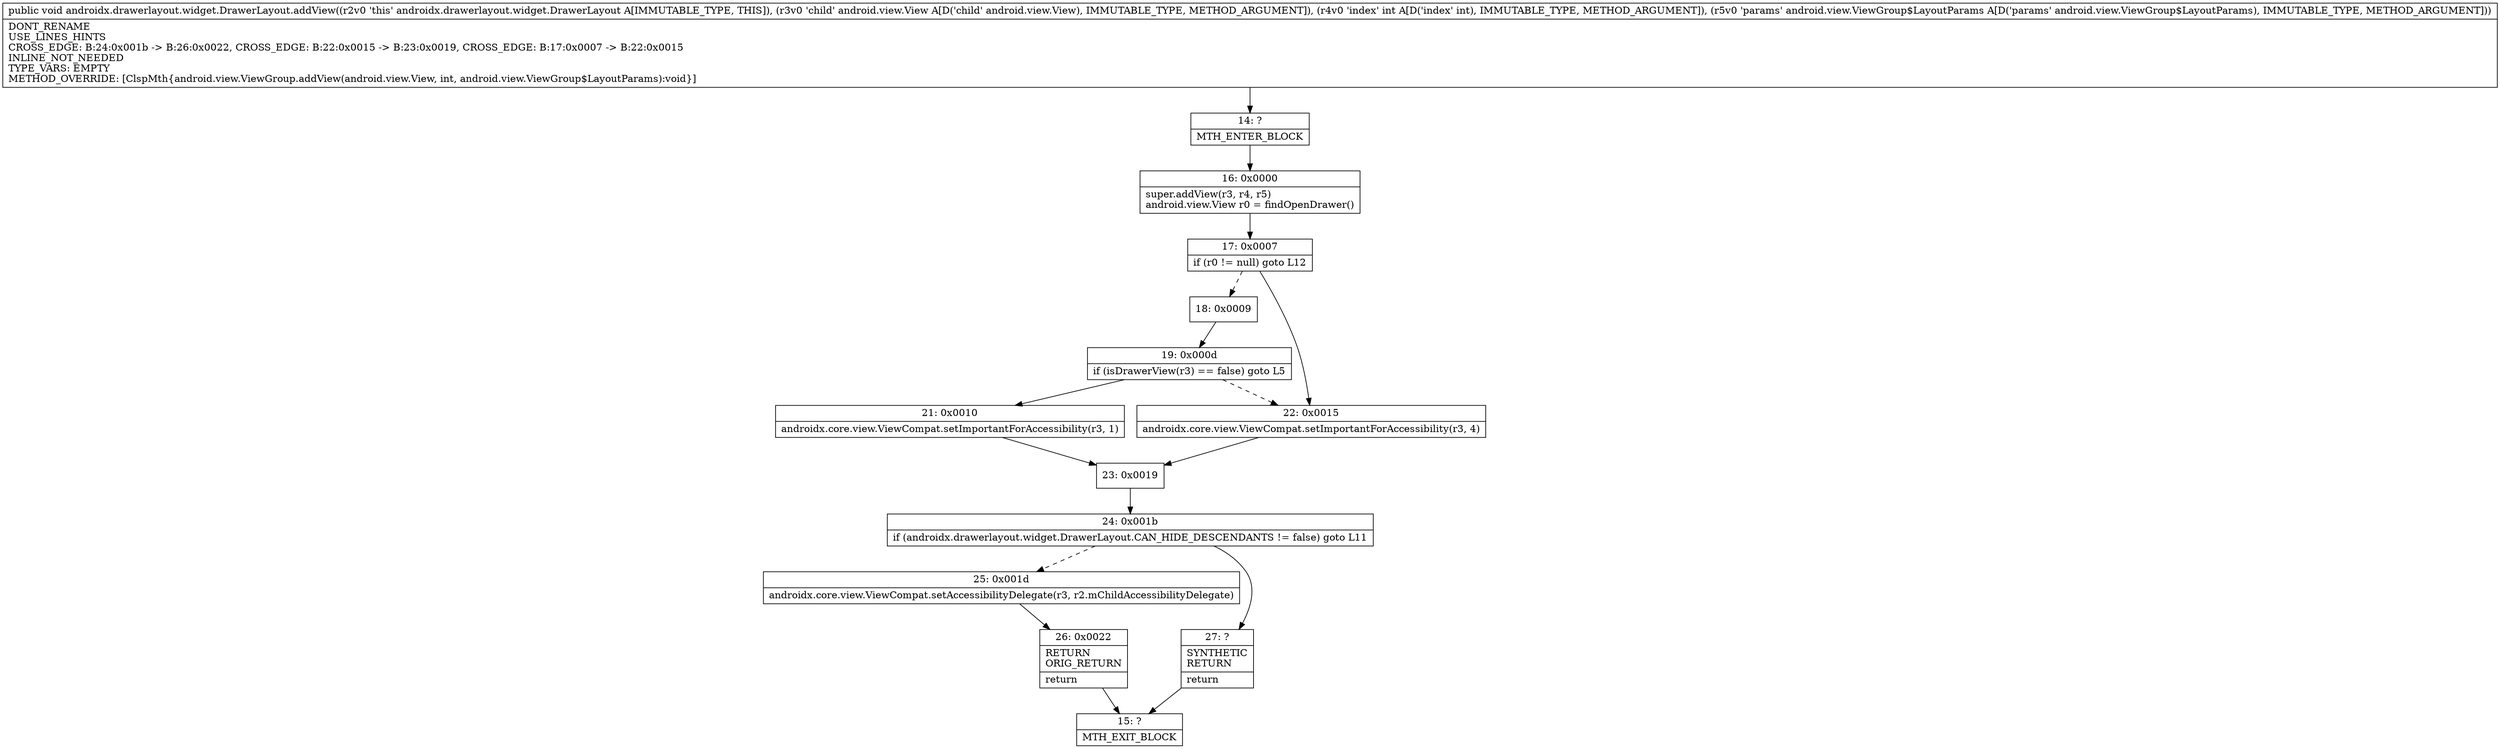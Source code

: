 digraph "CFG forandroidx.drawerlayout.widget.DrawerLayout.addView(Landroid\/view\/View;ILandroid\/view\/ViewGroup$LayoutParams;)V" {
Node_14 [shape=record,label="{14\:\ ?|MTH_ENTER_BLOCK\l}"];
Node_16 [shape=record,label="{16\:\ 0x0000|super.addView(r3, r4, r5)\landroid.view.View r0 = findOpenDrawer()\l}"];
Node_17 [shape=record,label="{17\:\ 0x0007|if (r0 != null) goto L12\l}"];
Node_18 [shape=record,label="{18\:\ 0x0009}"];
Node_19 [shape=record,label="{19\:\ 0x000d|if (isDrawerView(r3) == false) goto L5\l}"];
Node_21 [shape=record,label="{21\:\ 0x0010|androidx.core.view.ViewCompat.setImportantForAccessibility(r3, 1)\l}"];
Node_23 [shape=record,label="{23\:\ 0x0019}"];
Node_24 [shape=record,label="{24\:\ 0x001b|if (androidx.drawerlayout.widget.DrawerLayout.CAN_HIDE_DESCENDANTS != false) goto L11\l}"];
Node_25 [shape=record,label="{25\:\ 0x001d|androidx.core.view.ViewCompat.setAccessibilityDelegate(r3, r2.mChildAccessibilityDelegate)\l}"];
Node_26 [shape=record,label="{26\:\ 0x0022|RETURN\lORIG_RETURN\l|return\l}"];
Node_15 [shape=record,label="{15\:\ ?|MTH_EXIT_BLOCK\l}"];
Node_27 [shape=record,label="{27\:\ ?|SYNTHETIC\lRETURN\l|return\l}"];
Node_22 [shape=record,label="{22\:\ 0x0015|androidx.core.view.ViewCompat.setImportantForAccessibility(r3, 4)\l}"];
MethodNode[shape=record,label="{public void androidx.drawerlayout.widget.DrawerLayout.addView((r2v0 'this' androidx.drawerlayout.widget.DrawerLayout A[IMMUTABLE_TYPE, THIS]), (r3v0 'child' android.view.View A[D('child' android.view.View), IMMUTABLE_TYPE, METHOD_ARGUMENT]), (r4v0 'index' int A[D('index' int), IMMUTABLE_TYPE, METHOD_ARGUMENT]), (r5v0 'params' android.view.ViewGroup$LayoutParams A[D('params' android.view.ViewGroup$LayoutParams), IMMUTABLE_TYPE, METHOD_ARGUMENT]))  | DONT_RENAME\lUSE_LINES_HINTS\lCROSS_EDGE: B:24:0x001b \-\> B:26:0x0022, CROSS_EDGE: B:22:0x0015 \-\> B:23:0x0019, CROSS_EDGE: B:17:0x0007 \-\> B:22:0x0015\lINLINE_NOT_NEEDED\lTYPE_VARS: EMPTY\lMETHOD_OVERRIDE: [ClspMth\{android.view.ViewGroup.addView(android.view.View, int, android.view.ViewGroup$LayoutParams):void\}]\l}"];
MethodNode -> Node_14;Node_14 -> Node_16;
Node_16 -> Node_17;
Node_17 -> Node_18[style=dashed];
Node_17 -> Node_22;
Node_18 -> Node_19;
Node_19 -> Node_21;
Node_19 -> Node_22[style=dashed];
Node_21 -> Node_23;
Node_23 -> Node_24;
Node_24 -> Node_25[style=dashed];
Node_24 -> Node_27;
Node_25 -> Node_26;
Node_26 -> Node_15;
Node_27 -> Node_15;
Node_22 -> Node_23;
}

